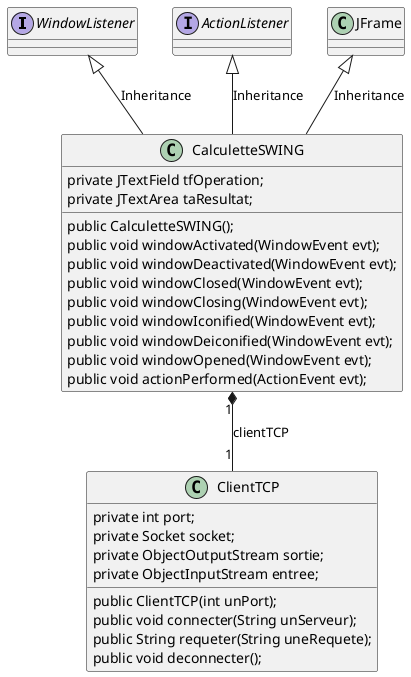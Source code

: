 @startuml

interface WindowListener {
}

interface ActionListener{
}

class JFrame {
}

class CalculetteSWING {
    private JTextField tfOperation;
    private JTextArea taResultat;

    public CalculetteSWING();
    public void windowActivated(WindowEvent evt);
    public void windowDeactivated(WindowEvent evt);
    public void windowClosed(WindowEvent evt);
    public void windowClosing(WindowEvent evt);
    public void windowIconified(WindowEvent evt);
    public void windowDeiconified(WindowEvent evt);
    public void windowOpened(WindowEvent evt);
    public void actionPerformed(ActionEvent evt);
} 

class ClientTCP {
    private int port;
    private Socket socket;
    private ObjectOutputStream sortie;
    private ObjectInputStream entree;

    public ClientTCP(int unPort);
    public void connecter(String unServeur);
    public String requeter(String uneRequete);
    public void deconnecter();
}

CalculetteSWING "1" *-down- "1" ClientTCP: clientTCP
JFrame <|-down- CalculetteSWING: Inheritance
WindowListener <|-down- CalculetteSWING: Inheritance
ActionListener <|-down- CalculetteSWING: Inheritance

@enduml